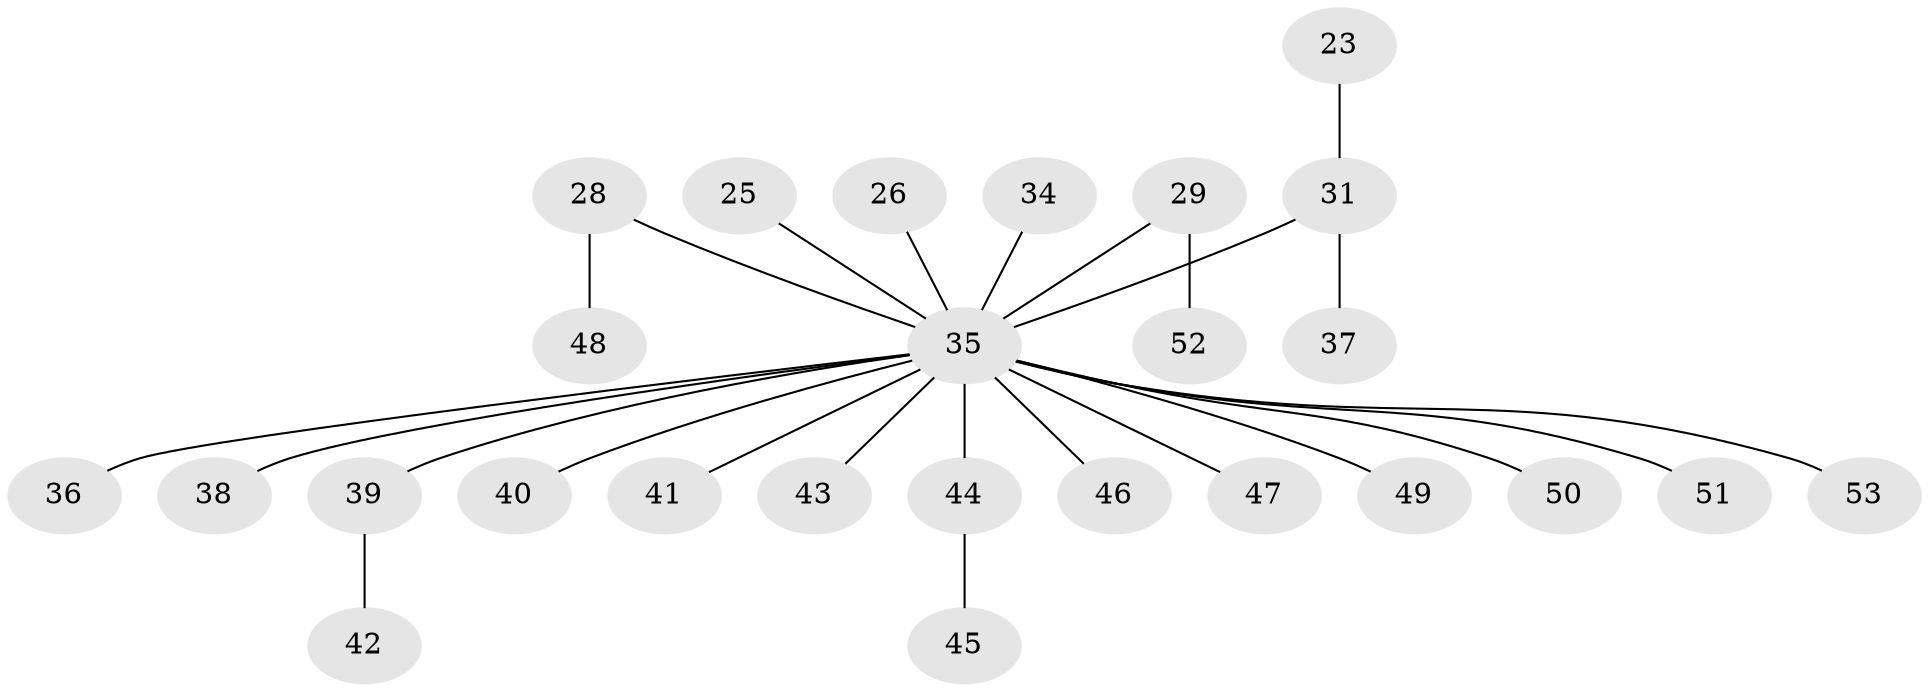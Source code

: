 // original degree distribution, {7: 0.018867924528301886, 3: 0.1509433962264151, 4: 0.05660377358490566, 5: 0.03773584905660377, 1: 0.5094339622641509, 2: 0.22641509433962265}
// Generated by graph-tools (version 1.1) at 2025/52/03/09/25 04:52:28]
// undirected, 26 vertices, 25 edges
graph export_dot {
graph [start="1"]
  node [color=gray90,style=filled];
  23;
  25;
  26;
  28;
  29;
  31 [super="+8+27"];
  34;
  35 [super="+1+21+10+24+17+18+33+30+19"];
  36 [super="+22"];
  37;
  38;
  39;
  40;
  41;
  42;
  43;
  44;
  45;
  46;
  47;
  48;
  49;
  50;
  51;
  52;
  53;
  23 -- 31;
  25 -- 35;
  26 -- 35;
  28 -- 48;
  28 -- 35;
  29 -- 52;
  29 -- 35;
  31 -- 35;
  31 -- 37;
  34 -- 35;
  35 -- 44;
  35 -- 40;
  35 -- 43;
  35 -- 51;
  35 -- 47;
  35 -- 38;
  35 -- 41;
  35 -- 39;
  35 -- 49;
  35 -- 50;
  35 -- 53;
  35 -- 46;
  35 -- 36;
  39 -- 42;
  44 -- 45;
}
